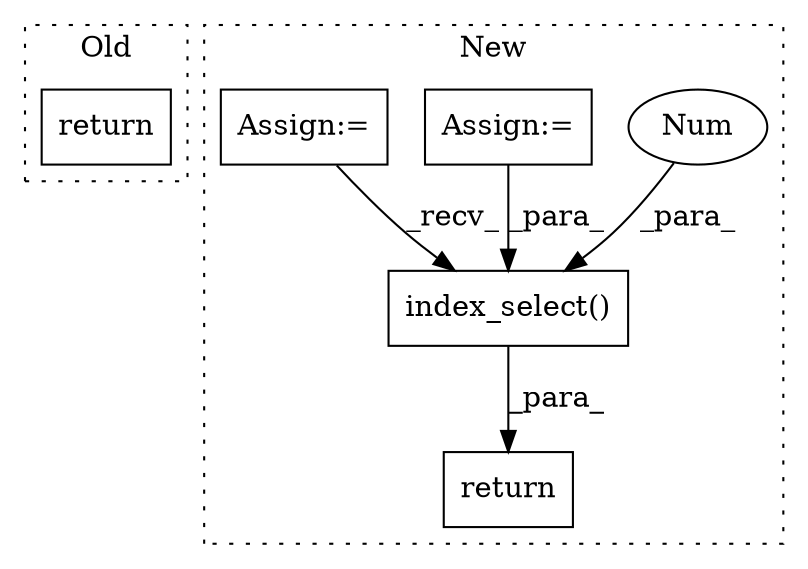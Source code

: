 digraph G {
subgraph cluster0 {
1 [label="return" a="93" s="1938" l="7" shape="box"];
label = "Old";
style="dotted";
}
subgraph cluster1 {
2 [label="index_select()" a="75" s="2138,2173" l="21,1" shape="box"];
3 [label="Num" a="76" s="2159" l="2" shape="ellipse"];
4 [label="return" a="93" s="2229" l="7" shape="box"];
5 [label="Assign:=" a="68" s="2077" l="3" shape="box"];
6 [label="Assign:=" a="68" s="2046" l="3" shape="box"];
label = "New";
style="dotted";
}
2 -> 4 [label="_para_"];
3 -> 2 [label="_para_"];
5 -> 2 [label="_para_"];
6 -> 2 [label="_recv_"];
}